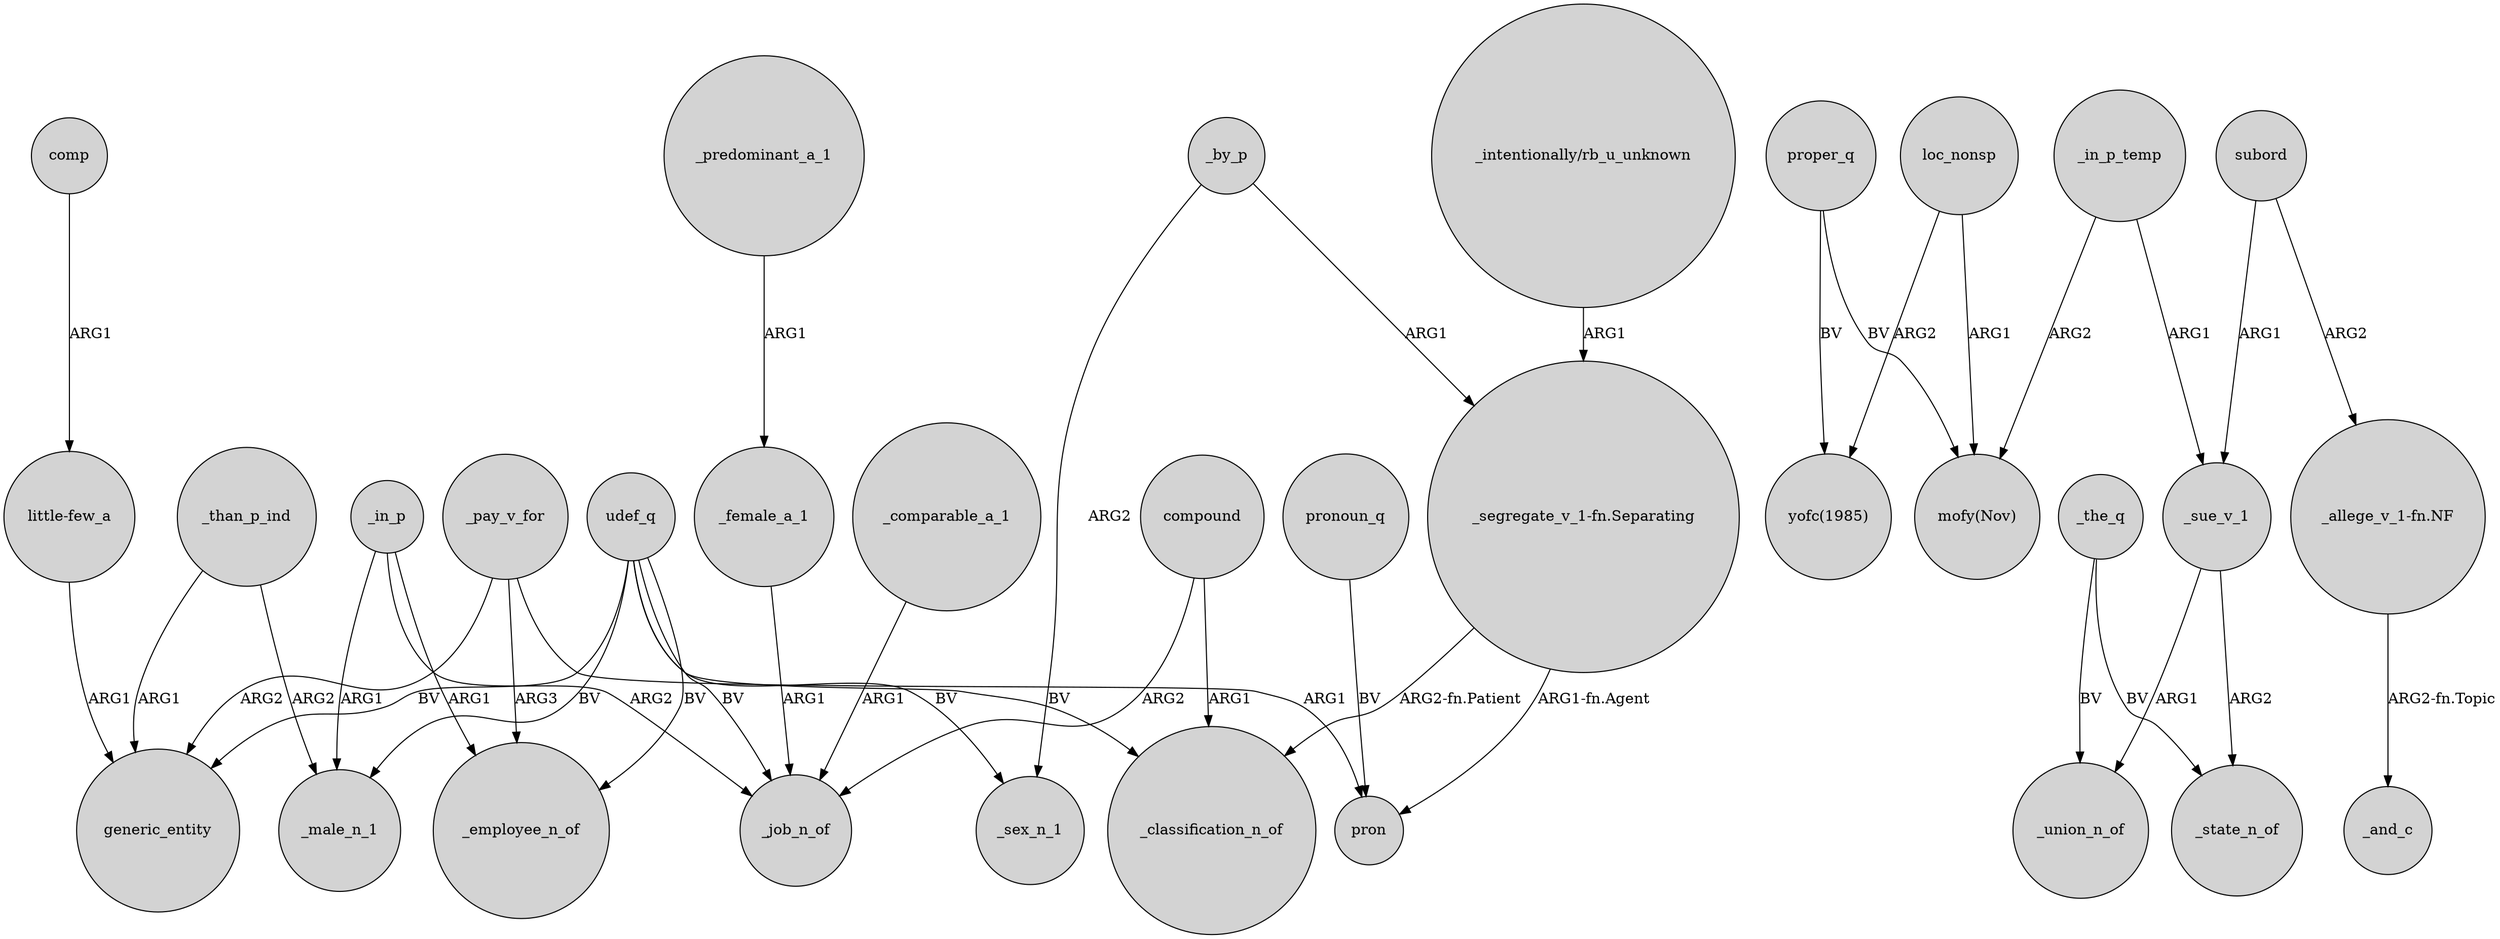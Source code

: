 digraph {
	node [shape=circle style=filled]
	udef_q -> generic_entity [label=BV]
	"_intentionally/rb_u_unknown" -> "_segregate_v_1-fn.Separating" [label=ARG1]
	udef_q -> _employee_n_of [label=BV]
	_in_p -> _employee_n_of [label=ARG1]
	_in_p_temp -> "mofy(Nov)" [label=ARG2]
	udef_q -> _male_n_1 [label=BV]
	_the_q -> _union_n_of [label=BV]
	_pay_v_for -> pron [label=ARG1]
	_pay_v_for -> generic_entity [label=ARG2]
	proper_q -> "mofy(Nov)" [label=BV]
	_the_q -> _state_n_of [label=BV]
	_by_p -> "_segregate_v_1-fn.Separating" [label=ARG1]
	_pay_v_for -> _employee_n_of [label=ARG3]
	_sue_v_1 -> _union_n_of [label=ARG1]
	pronoun_q -> pron [label=BV]
	loc_nonsp -> "mofy(Nov)" [label=ARG1]
	"_allege_v_1-fn.NF" -> _and_c [label="ARG2-fn.Topic"]
	_by_p -> _sex_n_1 [label=ARG2]
	subord -> "_allege_v_1-fn.NF" [label=ARG2]
	"_segregate_v_1-fn.Separating" -> pron [label="ARG1-fn.Agent"]
	"_segregate_v_1-fn.Separating" -> _classification_n_of [label="ARG2-fn.Patient"]
	udef_q -> _sex_n_1 [label=BV]
	loc_nonsp -> "yofc(1985)" [label=ARG2]
	_comparable_a_1 -> _job_n_of [label=ARG1]
	subord -> _sue_v_1 [label=ARG1]
	comp -> "little-few_a" [label=ARG1]
	udef_q -> _classification_n_of [label=BV]
	_in_p -> _job_n_of [label=ARG2]
	_in_p_temp -> _sue_v_1 [label=ARG1]
	proper_q -> "yofc(1985)" [label=BV]
	_female_a_1 -> _job_n_of [label=ARG1]
	_sue_v_1 -> _state_n_of [label=ARG2]
	compound -> _classification_n_of [label=ARG1]
	_predominant_a_1 -> _female_a_1 [label=ARG1]
	udef_q -> _job_n_of [label=BV]
	_than_p_ind -> generic_entity [label=ARG1]
	_than_p_ind -> _male_n_1 [label=ARG2]
	_in_p -> _male_n_1 [label=ARG1]
	"little-few_a" -> generic_entity [label=ARG1]
	compound -> _job_n_of [label=ARG2]
}
